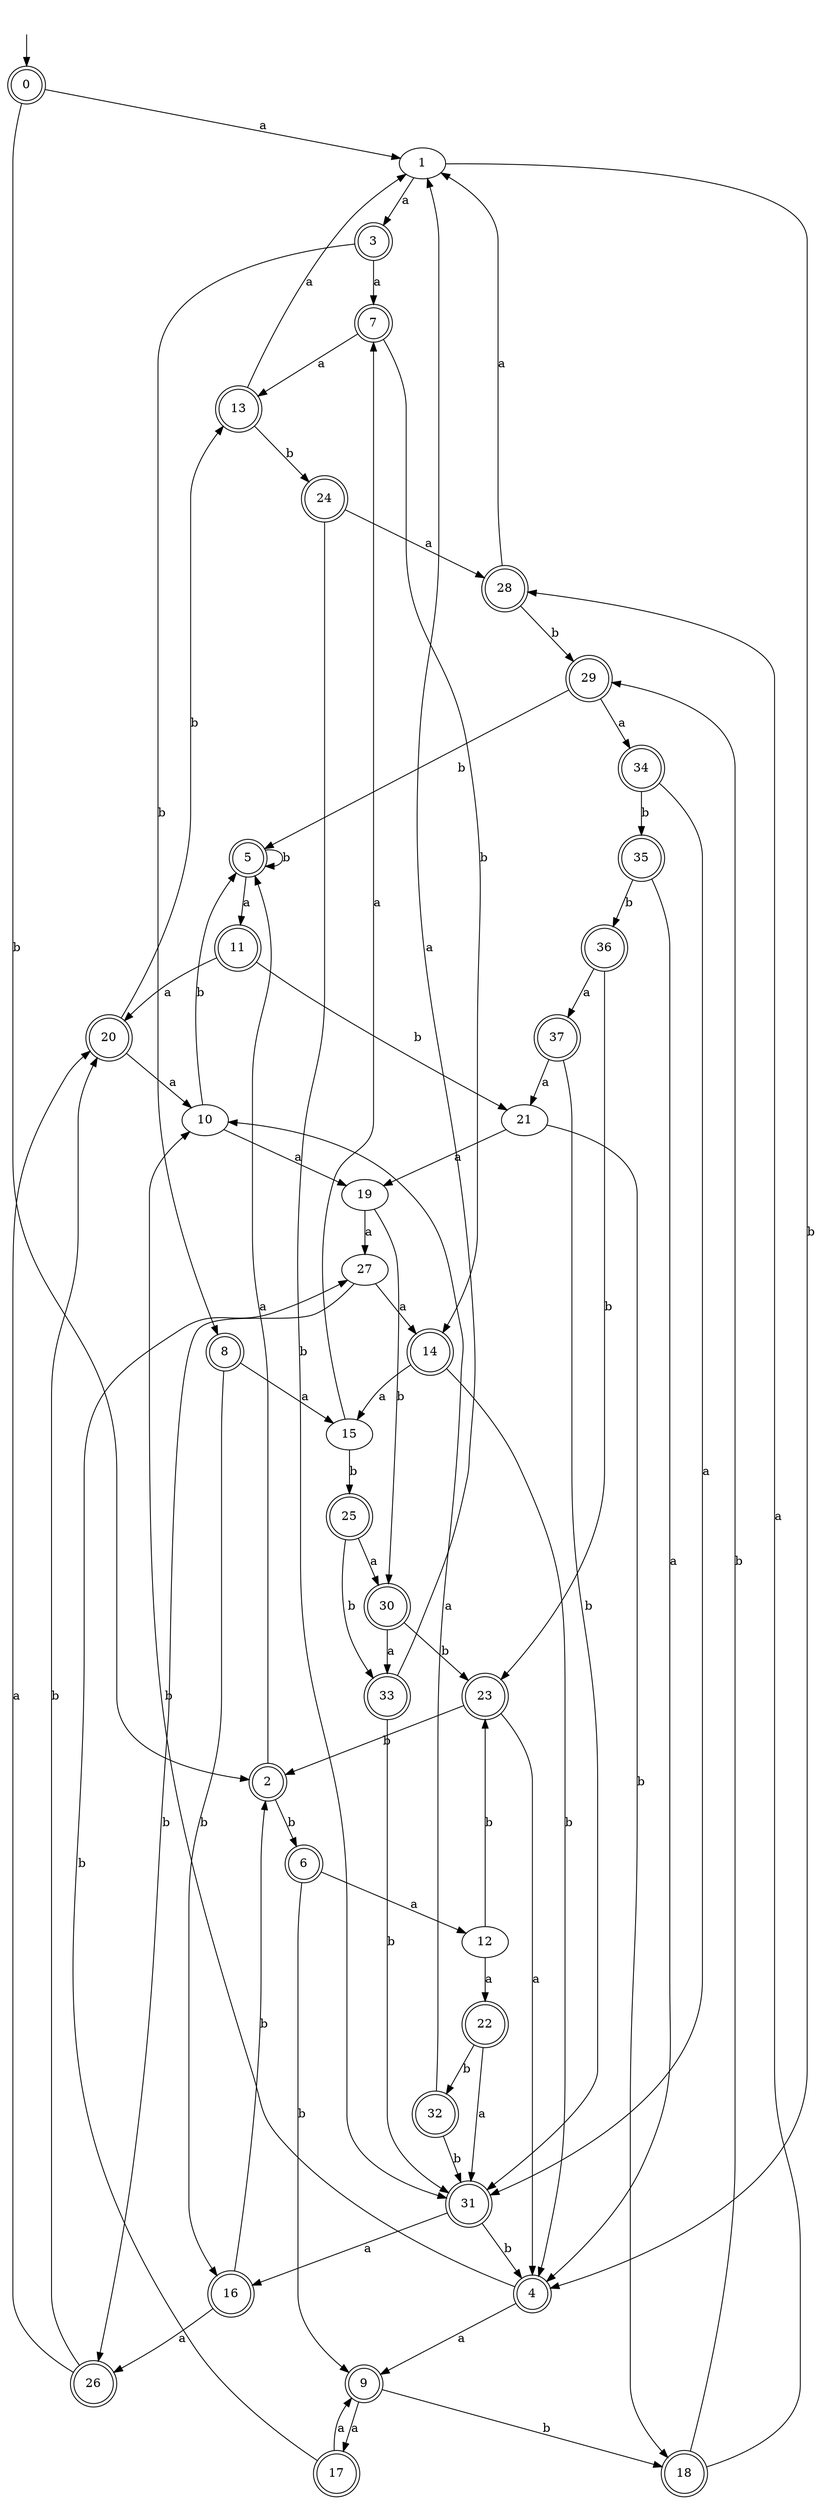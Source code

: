 digraph RandomDFA {
  __start0 [label="", shape=none];
  __start0 -> 0 [label=""];
  0 [shape=circle] [shape=doublecircle]
  0 -> 1 [label="a"]
  0 -> 2 [label="b"]
  1
  1 -> 3 [label="a"]
  1 -> 4 [label="b"]
  2 [shape=doublecircle]
  2 -> 5 [label="a"]
  2 -> 6 [label="b"]
  3 [shape=doublecircle]
  3 -> 7 [label="a"]
  3 -> 8 [label="b"]
  4 [shape=doublecircle]
  4 -> 9 [label="a"]
  4 -> 10 [label="b"]
  5 [shape=doublecircle]
  5 -> 11 [label="a"]
  5 -> 5 [label="b"]
  6 [shape=doublecircle]
  6 -> 12 [label="a"]
  6 -> 9 [label="b"]
  7 [shape=doublecircle]
  7 -> 13 [label="a"]
  7 -> 14 [label="b"]
  8 [shape=doublecircle]
  8 -> 15 [label="a"]
  8 -> 16 [label="b"]
  9 [shape=doublecircle]
  9 -> 17 [label="a"]
  9 -> 18 [label="b"]
  10
  10 -> 19 [label="a"]
  10 -> 5 [label="b"]
  11 [shape=doublecircle]
  11 -> 20 [label="a"]
  11 -> 21 [label="b"]
  12
  12 -> 22 [label="a"]
  12 -> 23 [label="b"]
  13 [shape=doublecircle]
  13 -> 1 [label="a"]
  13 -> 24 [label="b"]
  14 [shape=doublecircle]
  14 -> 15 [label="a"]
  14 -> 4 [label="b"]
  15
  15 -> 7 [label="a"]
  15 -> 25 [label="b"]
  16 [shape=doublecircle]
  16 -> 26 [label="a"]
  16 -> 2 [label="b"]
  17 [shape=doublecircle]
  17 -> 9 [label="a"]
  17 -> 27 [label="b"]
  18 [shape=doublecircle]
  18 -> 28 [label="a"]
  18 -> 29 [label="b"]
  19
  19 -> 27 [label="a"]
  19 -> 30 [label="b"]
  20 [shape=doublecircle]
  20 -> 10 [label="a"]
  20 -> 13 [label="b"]
  21
  21 -> 19 [label="a"]
  21 -> 18 [label="b"]
  22 [shape=doublecircle]
  22 -> 31 [label="a"]
  22 -> 32 [label="b"]
  23 [shape=doublecircle]
  23 -> 4 [label="a"]
  23 -> 2 [label="b"]
  24 [shape=doublecircle]
  24 -> 28 [label="a"]
  24 -> 31 [label="b"]
  25 [shape=doublecircle]
  25 -> 30 [label="a"]
  25 -> 33 [label="b"]
  26 [shape=doublecircle]
  26 -> 20 [label="a"]
  26 -> 20 [label="b"]
  27
  27 -> 14 [label="a"]
  27 -> 26 [label="b"]
  28 [shape=doublecircle]
  28 -> 1 [label="a"]
  28 -> 29 [label="b"]
  29 [shape=doublecircle]
  29 -> 34 [label="a"]
  29 -> 5 [label="b"]
  30 [shape=doublecircle]
  30 -> 33 [label="a"]
  30 -> 23 [label="b"]
  31 [shape=doublecircle]
  31 -> 16 [label="a"]
  31 -> 4 [label="b"]
  32 [shape=doublecircle]
  32 -> 10 [label="a"]
  32 -> 31 [label="b"]
  33 [shape=doublecircle]
  33 -> 1 [label="a"]
  33 -> 31 [label="b"]
  34 [shape=doublecircle]
  34 -> 31 [label="a"]
  34 -> 35 [label="b"]
  35 [shape=doublecircle]
  35 -> 4 [label="a"]
  35 -> 36 [label="b"]
  36 [shape=doublecircle]
  36 -> 37 [label="a"]
  36 -> 23 [label="b"]
  37 [shape=doublecircle]
  37 -> 21 [label="a"]
  37 -> 31 [label="b"]
}
